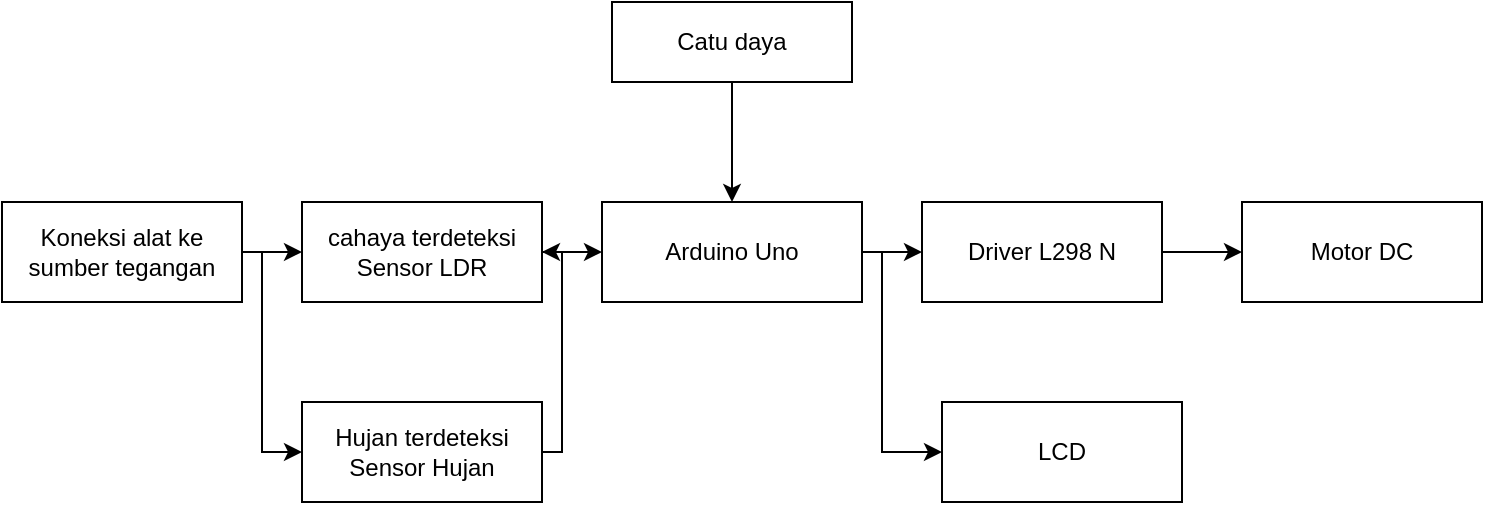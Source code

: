 <mxfile version="14.6.13" type="github">
  <diagram id="PuOBSgyeB_reGD1bi1CX" name="Page-1">
    <mxGraphModel dx="347" dy="197" grid="1" gridSize="10" guides="1" tooltips="1" connect="1" arrows="1" fold="1" page="1" pageScale="1" pageWidth="827" pageHeight="1169" math="0" shadow="0">
      <root>
        <mxCell id="0" />
        <mxCell id="1" parent="0" />
        <mxCell id="FCGXPuL1XxX262zVFA1C-1" style="edgeStyle=orthogonalEdgeStyle;rounded=0;orthogonalLoop=1;jettySize=auto;html=1;entryX=0.5;entryY=0;entryDx=0;entryDy=0;" edge="1" parent="1" source="FCGXPuL1XxX262zVFA1C-2" target="FCGXPuL1XxX262zVFA1C-6">
          <mxGeometry relative="1" as="geometry" />
        </mxCell>
        <mxCell id="FCGXPuL1XxX262zVFA1C-2" value="Catu daya" style="rounded=0;whiteSpace=wrap;html=1;" vertex="1" parent="1">
          <mxGeometry x="325" y="150" width="120" height="40" as="geometry" />
        </mxCell>
        <mxCell id="FCGXPuL1XxX262zVFA1C-3" style="edgeStyle=orthogonalEdgeStyle;rounded=0;orthogonalLoop=1;jettySize=auto;html=1;entryX=0;entryY=0.5;entryDx=0;entryDy=0;" edge="1" parent="1" source="FCGXPuL1XxX262zVFA1C-4" target="FCGXPuL1XxX262zVFA1C-6">
          <mxGeometry relative="1" as="geometry" />
        </mxCell>
        <mxCell id="FCGXPuL1XxX262zVFA1C-4" value="cahaya terdeteksi&lt;span style=&quot;color: rgba(0 , 0 , 0 , 0) ; font-family: monospace ; font-size: 0px&quot;&gt;%3CmxGraphModel%3E%3Croot%3E%3CmxCell%20id%3D%220%22%2F%3E%3CmxCell%20id%3D%221%22%20parent%3D%220%22%2F%3E%3CmxCell%20id%3D%222%22%20value%3D%22Catu%20daya%22%20style%3D%22rounded%3D0%3BwhiteSpace%3Dwrap%3Bhtml%3D1%3B%22%20vertex%3D%221%22%20parent%3D%221%22%3E%3CmxGeometry%20x%3D%22325%22%20y%3D%22150%22%20width%3D%22120%22%20height%3D%2240%22%20as%3D%22geometry%22%2F%3E%3C%2FmxCell%3E%3C%2Froot%3E%3C%2FmxGraphModel%3E&lt;/span&gt;&lt;br&gt;Sensor LDR" style="rounded=0;whiteSpace=wrap;html=1;" vertex="1" parent="1">
          <mxGeometry x="170" y="250" width="120" height="50" as="geometry" />
        </mxCell>
        <mxCell id="FCGXPuL1XxX262zVFA1C-5" style="edgeStyle=orthogonalEdgeStyle;rounded=0;orthogonalLoop=1;jettySize=auto;html=1;entryX=0;entryY=0.5;entryDx=0;entryDy=0;" edge="1" parent="1" source="FCGXPuL1XxX262zVFA1C-6" target="FCGXPuL1XxX262zVFA1C-8">
          <mxGeometry relative="1" as="geometry" />
        </mxCell>
        <mxCell id="FCGXPuL1XxX262zVFA1C-23" style="edgeStyle=orthogonalEdgeStyle;rounded=0;orthogonalLoop=1;jettySize=auto;html=1;entryX=0;entryY=0.5;entryDx=0;entryDy=0;" edge="1" parent="1" source="FCGXPuL1XxX262zVFA1C-6" target="FCGXPuL1XxX262zVFA1C-9">
          <mxGeometry relative="1" as="geometry">
            <mxPoint x="460" y="370" as="targetPoint" />
            <Array as="points">
              <mxPoint x="460" y="275" />
              <mxPoint x="460" y="375" />
            </Array>
          </mxGeometry>
        </mxCell>
        <mxCell id="FCGXPuL1XxX262zVFA1C-6" value="Arduino Uno" style="rounded=0;whiteSpace=wrap;html=1;" vertex="1" parent="1">
          <mxGeometry x="320" y="250" width="130" height="50" as="geometry" />
        </mxCell>
        <mxCell id="FCGXPuL1XxX262zVFA1C-7" style="edgeStyle=orthogonalEdgeStyle;rounded=0;orthogonalLoop=1;jettySize=auto;html=1;entryX=0;entryY=0.5;entryDx=0;entryDy=0;" edge="1" parent="1" source="FCGXPuL1XxX262zVFA1C-8" target="FCGXPuL1XxX262zVFA1C-10">
          <mxGeometry relative="1" as="geometry" />
        </mxCell>
        <mxCell id="FCGXPuL1XxX262zVFA1C-8" value="Driver L298 N" style="rounded=0;whiteSpace=wrap;html=1;" vertex="1" parent="1">
          <mxGeometry x="480" y="250" width="120" height="50" as="geometry" />
        </mxCell>
        <mxCell id="FCGXPuL1XxX262zVFA1C-9" value="LCD" style="rounded=0;whiteSpace=wrap;html=1;" vertex="1" parent="1">
          <mxGeometry x="490" y="350" width="120" height="50" as="geometry" />
        </mxCell>
        <mxCell id="FCGXPuL1XxX262zVFA1C-10" value="Motor DC" style="rounded=0;whiteSpace=wrap;html=1;" vertex="1" parent="1">
          <mxGeometry x="640" y="250" width="120" height="50" as="geometry" />
        </mxCell>
        <mxCell id="FCGXPuL1XxX262zVFA1C-14" style="edgeStyle=orthogonalEdgeStyle;rounded=0;orthogonalLoop=1;jettySize=auto;html=1;entryX=0;entryY=0.5;entryDx=0;entryDy=0;" edge="1" parent="1" source="FCGXPuL1XxX262zVFA1C-12" target="FCGXPuL1XxX262zVFA1C-4">
          <mxGeometry relative="1" as="geometry" />
        </mxCell>
        <mxCell id="FCGXPuL1XxX262zVFA1C-22" style="edgeStyle=orthogonalEdgeStyle;rounded=0;orthogonalLoop=1;jettySize=auto;html=1;entryX=0;entryY=0.5;entryDx=0;entryDy=0;" edge="1" parent="1" source="FCGXPuL1XxX262zVFA1C-12" target="FCGXPuL1XxX262zVFA1C-13">
          <mxGeometry relative="1" as="geometry">
            <mxPoint x="150" y="320" as="targetPoint" />
            <Array as="points">
              <mxPoint x="150" y="275" />
              <mxPoint x="150" y="375" />
            </Array>
          </mxGeometry>
        </mxCell>
        <mxCell id="FCGXPuL1XxX262zVFA1C-12" value="Koneksi alat ke sumber tegangan" style="rounded=0;whiteSpace=wrap;html=1;" vertex="1" parent="1">
          <mxGeometry x="20" y="250" width="120" height="50" as="geometry" />
        </mxCell>
        <mxCell id="FCGXPuL1XxX262zVFA1C-24" style="edgeStyle=orthogonalEdgeStyle;rounded=0;orthogonalLoop=1;jettySize=auto;html=1;entryX=1;entryY=0.5;entryDx=0;entryDy=0;" edge="1" parent="1" source="FCGXPuL1XxX262zVFA1C-13" target="FCGXPuL1XxX262zVFA1C-4">
          <mxGeometry relative="1" as="geometry">
            <mxPoint x="300" y="280" as="targetPoint" />
            <Array as="points">
              <mxPoint x="300" y="375" />
              <mxPoint x="300" y="275" />
            </Array>
          </mxGeometry>
        </mxCell>
        <mxCell id="FCGXPuL1XxX262zVFA1C-13" value="Hujan terdeteksi&lt;span style=&quot;color: rgba(0 , 0 , 0 , 0) ; font-family: monospace ; font-size: 0px&quot;&gt;%3CmxGraphModel%3E%3Croot%3E%3CmxCell%20id%3D%220%22%2F%3E%3CmxCell%20id%3D%221%22%20parent%3D%220%22%2F%3E%3CmxCell%20id%3D%222%22%20value%3D%22Catu%20daya%22%20style%3D%22rounded%3D0%3BwhiteSpace%3Dwrap%3Bhtml%3D1%3B%22%20vertex%3D%221%22%20parent%3D%221%22%3E%3CmxGeometry%20x%3D%22325%22%20y%3D%22150%22%20width%3D%22120%22%20height%3D%2240%22%20as%3D%22geometry%22%2F%3E%3C%2FmxCell%3E%3C%2Froot%3E%3C%2FmxGraphModel%3E&lt;/span&gt;&lt;br&gt;Sensor Hujan" style="rounded=0;whiteSpace=wrap;html=1;" vertex="1" parent="1">
          <mxGeometry x="170" y="350" width="120" height="50" as="geometry" />
        </mxCell>
      </root>
    </mxGraphModel>
  </diagram>
</mxfile>
